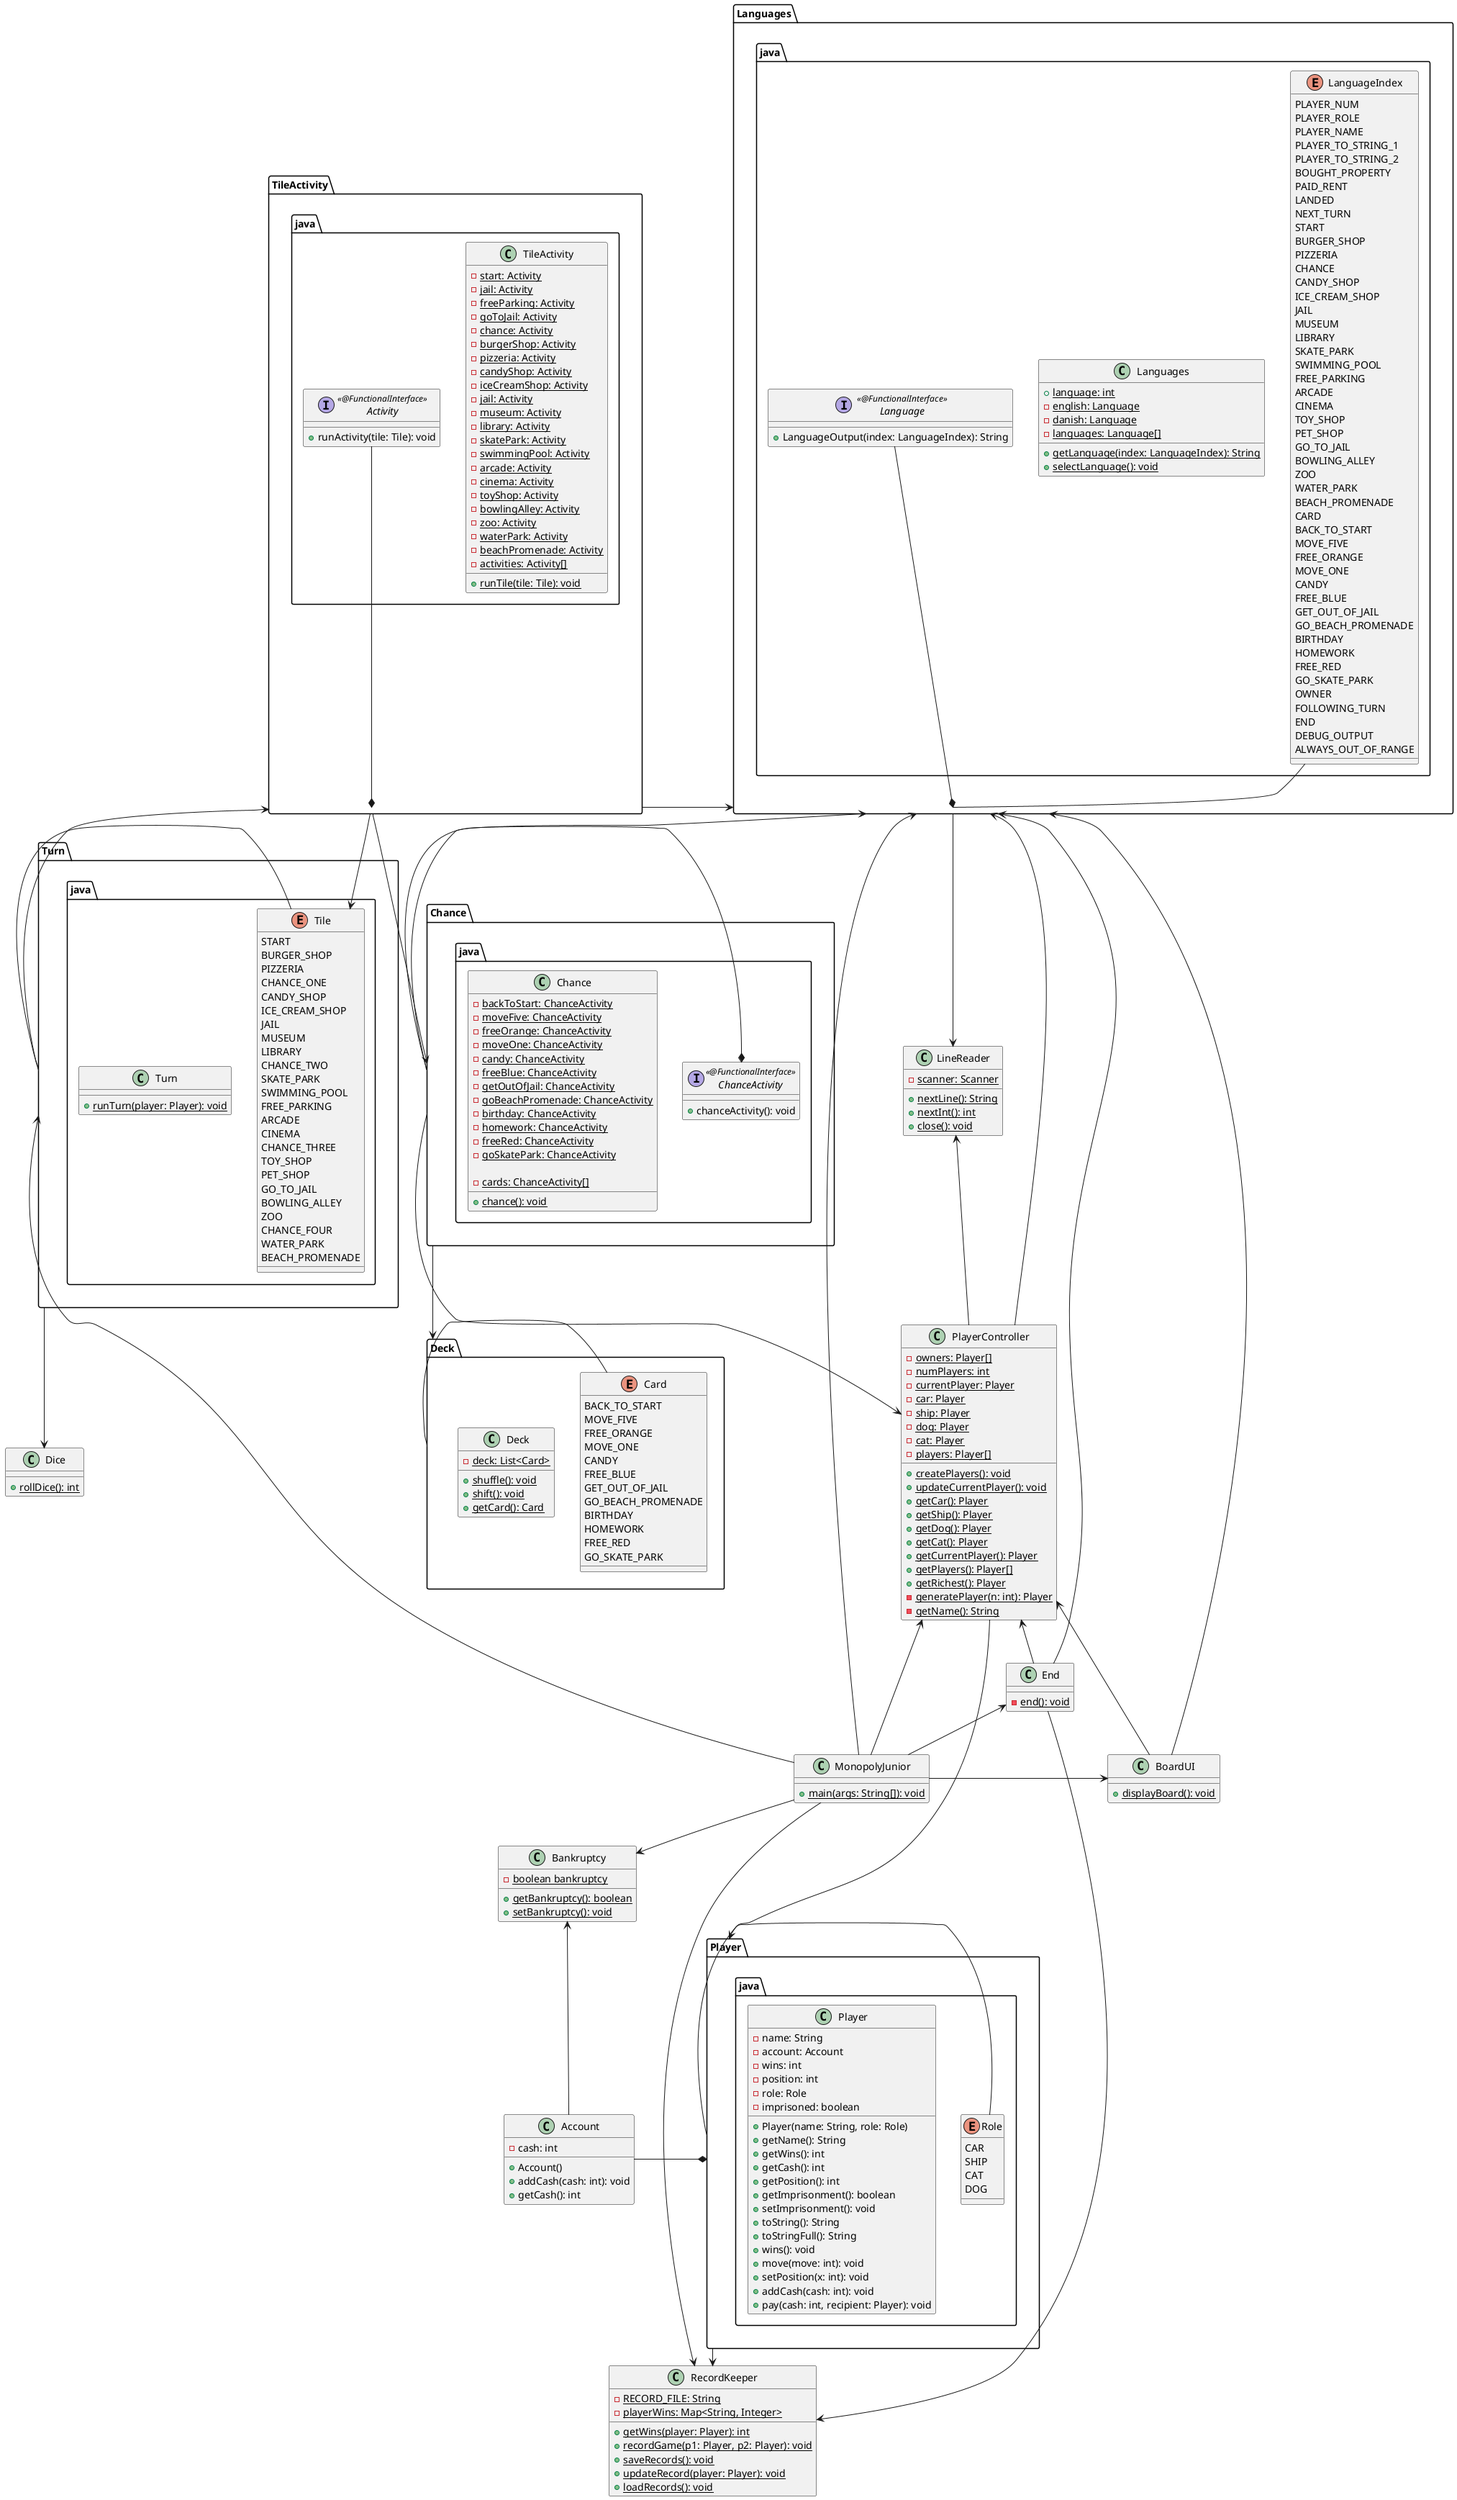 @startuml ClassDiagram

class MonopolyJunior {
    {static} + main(args: String[]): void
}

class Account {
    - cash: int
    + Account()
    + addCash(cash: int): void
    + getCash(): int
}

class Bankruptcy {
    {static} - boolean bankruptcy
    {static} + getBankruptcy(): boolean
    {static} + setBankruptcy(): void
}

class Dice {
    {static} + rollDice(): int
}

package Languages.java {
    class Languages {
        {static} + language: int
        {static} - english: Language
        {static} - danish: Language
        {static} - languages: Language[]
        {static} + getLanguage(index: LanguageIndex): String
        {static} + selectLanguage(): void
    }

    interface Language <<@FunctionalInterface>> {
        + LanguageOutput(index: LanguageIndex): String
    }

    enum LanguageIndex {
        PLAYER_NUM
        PLAYER_ROLE
        PLAYER_NAME
        PLAYER_TO_STRING_1
        PLAYER_TO_STRING_2
        BOUGHT_PROPERTY
        PAID_RENT
        LANDED
        NEXT_TURN
        START
        BURGER_SHOP
        PIZZERIA
        CHANCE
        CANDY_SHOP
        ICE_CREAM_SHOP
        JAIL
        MUSEUM
        LIBRARY
        SKATE_PARK
        SWIMMING_POOL
        FREE_PARKING
        ARCADE
        CINEMA
        TOY_SHOP
        PET_SHOP
        GO_TO_JAIL
        BOWLING_ALLEY
        ZOO
        WATER_PARK
        BEACH_PROMENADE
        CARD
        BACK_TO_START
        MOVE_FIVE
        FREE_ORANGE
        MOVE_ONE
        CANDY
        FREE_BLUE
        GET_OUT_OF_JAIL
        GO_BEACH_PROMENADE
        BIRTHDAY
        HOMEWORK
        FREE_RED
        GO_SKATE_PARK
        OWNER
        FOLLOWING_TURN
        END
        DEBUG_OUTPUT
        ALWAYS_OUT_OF_RANGE
    }
}

class LineReader {
    {static} - scanner: Scanner
    {static} + nextLine(): String
    {static} + nextInt(): int
    {static} + close(): void
}

package Player.java {
    class Player {
        - name: String
        - account: Account
        - wins: int
        - position: int
        - role: Role
        - imprisoned: boolean

        + Player(name: String, role: Role)
        + getName(): String
        + getWins(): int
        + getCash(): int
        + getPosition(): int
        + getImprisonment(): boolean
        + setImprisonment(): void
        + toString(): String
        + toStringFull(): String
        + wins(): void
        + move(move: int): void
        + setPosition(x: int): void
        + addCash(cash: int): void
        + pay(cash: int, recipient: Player): void
    }

    enum Role {
        CAR
        SHIP
        CAT
        DOG
    }
}

class PlayerController {
    {static} - owners: Player[]
    {static} - numPlayers: int
    {static} - currentPlayer: Player
    {static} - car: Player
    {static} - ship: Player
    {static} - dog: Player
    {static} - cat: Player
    {static} - players: Player[]
    {static} + createPlayers(): void
    {static} + updateCurrentPlayer(): void
    {static} + getCar(): Player
    {static} + getShip(): Player
    {static} + getDog(): Player
    {static} + getCat(): Player
    {static} + getCurrentPlayer(): Player
    {static} + getPlayers(): Player[]
    {static} + getRichest(): Player
    {static} - generatePlayer(n: int): Player
    {static} - getName(): String
}

class RecordKeeper {
    {static} - RECORD_FILE: String
    {static} - playerWins: Map<String, Integer>

    {static} + getWins(player: Player): int
    {static} + recordGame(p1: Player, p2: Player): void
    {static} + saveRecords(): void
    {static} + updateRecord(player: Player): void
    {static} + loadRecords(): void
}

package TileActivity.java {
    class TileActivity {
        {static} - start: Activity
        {static} - jail: Activity
        {static} - freeParking: Activity
        {static} - goToJail: Activity
        {static} - chance: Activity
        {static} - burgerShop: Activity
        {static} - pizzeria: Activity
        {static} - candyShop: Activity
        {static} - iceCreamShop: Activity
        {static} - jail: Activity
        {static} - museum: Activity
        {static} - library: Activity
        {static} - skatePark: Activity
        {static} - swimmingPool: Activity
        {static} - arcade: Activity
        {static} - cinema: Activity
        {static} - toyShop: Activity
        {static} - bowlingAlley: Activity
        {static} - zoo: Activity
        {static} - waterPark: Activity
        {static} - beachPromenade: Activity
        {static} - activities: Activity[]
        {static} + runTile(tile: Tile): void
    }

    interface Activity <<@FunctionalInterface>> {
        + runActivity(tile: Tile): void
    }
}

package Turn.java {
    class Turn {
        {static} + runTurn(player: Player): void
    }

    enum Tile {
        START
        BURGER_SHOP
        PIZZERIA
        CHANCE_ONE
        CANDY_SHOP
        ICE_CREAM_SHOP
        JAIL
        MUSEUM
        LIBRARY
        CHANCE_TWO
        SKATE_PARK
        SWIMMING_POOL
        FREE_PARKING
        ARCADE
        CINEMA
        CHANCE_THREE
        TOY_SHOP
        PET_SHOP
        GO_TO_JAIL
        BOWLING_ALLEY
        ZOO
        CHANCE_FOUR
        WATER_PARK
        BEACH_PROMENADE
    }
}

class End {
    {static} - end(): void
}

class BoardUI {
    {static} + displayBoard(): void
}

package Chance.java {
    class Chance {
        {static} - backToStart: ChanceActivity
        {static} - moveFive: ChanceActivity
        {static} - freeOrange: ChanceActivity
        {static} - moveOne: ChanceActivity
        {static} - candy: ChanceActivity
        {static} - freeBlue: ChanceActivity
        {static} - getOutOfJail: ChanceActivity
        {static} - goBeachPromenade: ChanceActivity
        {static} - birthday: ChanceActivity
        {static} - homework: ChanceActivity
        {static} - freeRed: ChanceActivity
        {static} - goSkatePark: ChanceActivity

        {static} - cards: ChanceActivity[]
        {static} + chance(): void
    }

    interface ChanceActivity <<@FunctionalInterface>> {
        + chanceActivity(): void
    }
}

package Deck {
    class Deck {
        {static} - deck: List<Card>

        {static} + shuffle(): void
        {static} + shift(): void
        {static} + getCard(): Card 
    }

    enum Card {
        BACK_TO_START
        MOVE_FIVE
        FREE_ORANGE
        MOVE_ONE
        CANDY
        FREE_BLUE
        GET_OUT_OF_JAIL
        GO_BEACH_PROMENADE
        BIRTHDAY
        HOMEWORK
        FREE_RED
        GO_SKATE_PARK
    }
}

Languages <-- MonopolyJunior
Language --* Languages
Languages -r- LanguageIndex
Languages -d-> LineReader
MonopolyJunior --> PlayerController
Languages <-- PlayerController
LineReader <-- PlayerController
PlayerController --> Player
Player -r- Role
Player *-l- Account
Turn <-- MonopolyJunior
Turn -r- Tile
Turn -d-> Dice
Player --> RecordKeeper
TileActivity <-- Turn
MonopolyJunior --> Bankruptcy
Activity -d-* TileActivity
Account -u-> Bankruptcy
TileActivity --> Tile
TileActivity -l-> Languages
MonopolyJunior -u-> End
End -u-> PlayerController
End -u-> Languages
MonopolyJunior -r-> BoardUI
BoardUI -u-> PlayerController
BoardUI -u-> Languages
MonopolyJunior -d-> RecordKeeper
End -d-> RecordKeeper
TileActivity -d-> Chance
Chance -r-* ChanceActivity
Chance -r-> Languages
Chance -d-> PlayerController
Chance -d-> Deck
Deck -r- Card

@enduml